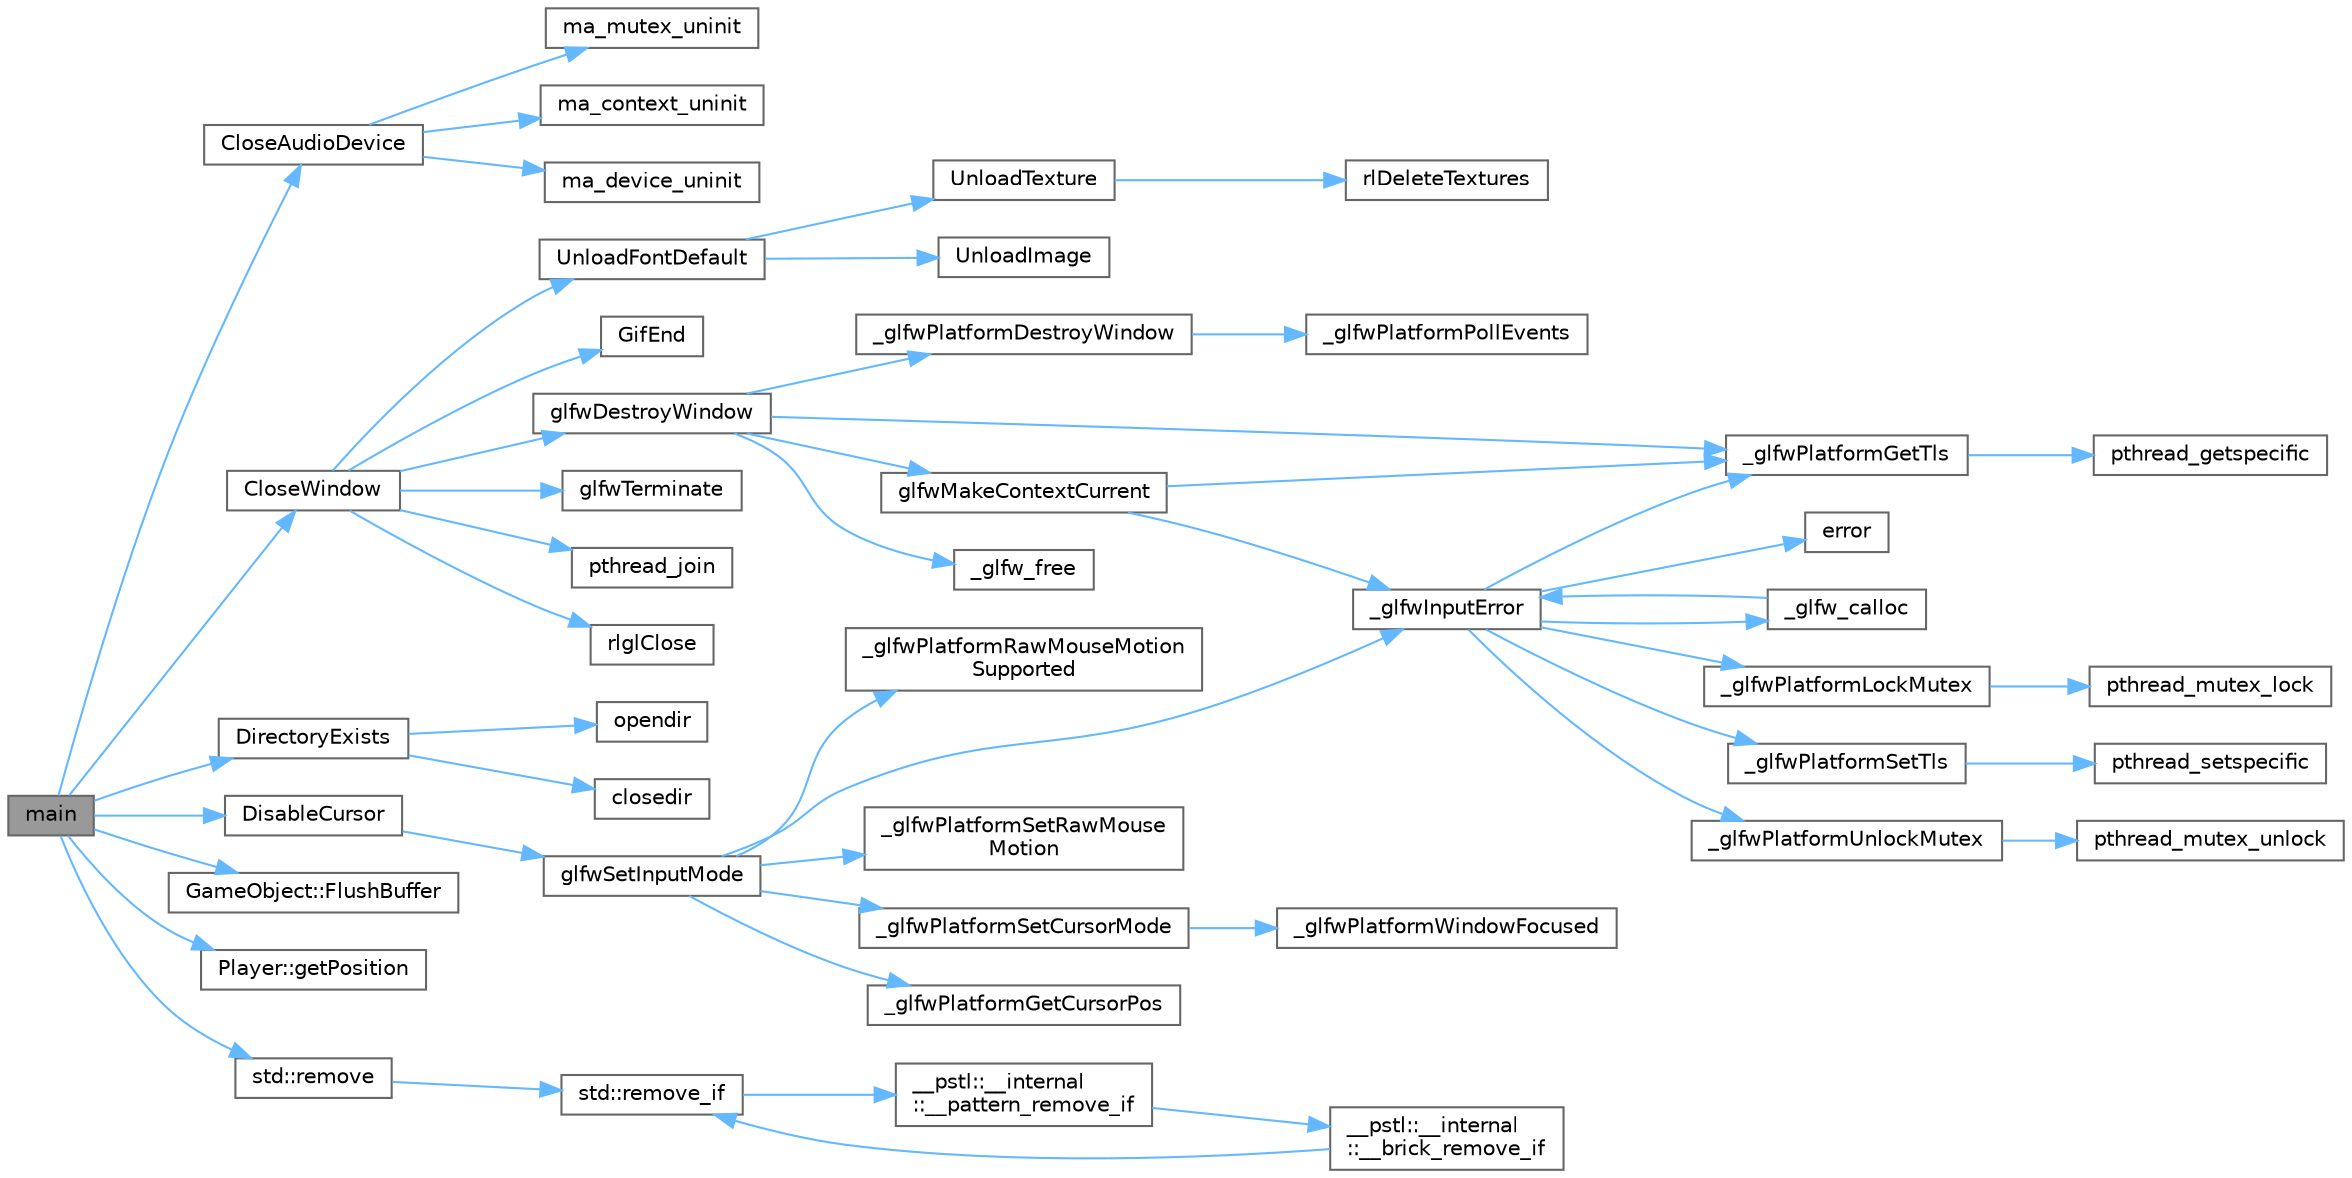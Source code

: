 digraph "main"
{
 // LATEX_PDF_SIZE
  bgcolor="transparent";
  edge [fontname=Helvetica,fontsize=10,labelfontname=Helvetica,labelfontsize=10];
  node [fontname=Helvetica,fontsize=10,shape=box,height=0.2,width=0.4];
  rankdir="LR";
  Node1 [id="Node000001",label="main",height=0.2,width=0.4,color="gray40", fillcolor="grey60", style="filled", fontcolor="black",tooltip=" "];
  Node1 -> Node2 [id="edge101_Node000001_Node000002",color="steelblue1",style="solid",tooltip=" "];
  Node2 [id="Node000002",label="CloseAudioDevice",height=0.2,width=0.4,color="grey40", fillcolor="white", style="filled",URL="$_classes_2lib_2raudio_8c.html#acc2a74de6b55193aadb8415f5db8f72f",tooltip=" "];
  Node2 -> Node3 [id="edge102_Node000002_Node000003",color="steelblue1",style="solid",tooltip=" "];
  Node3 [id="Node000003",label="ma_context_uninit",height=0.2,width=0.4,color="grey40", fillcolor="white", style="filled",URL="$_classes_2lib_2external_2miniaudio_8h.html#a1fbe6141e845499d19add636f5180516",tooltip=" "];
  Node2 -> Node4 [id="edge103_Node000002_Node000004",color="steelblue1",style="solid",tooltip=" "];
  Node4 [id="Node000004",label="ma_device_uninit",height=0.2,width=0.4,color="grey40", fillcolor="white", style="filled",URL="$_classes_2lib_2external_2miniaudio_8h.html#a0896c210d8ced92ad9bdf1733f630019",tooltip=" "];
  Node2 -> Node5 [id="edge104_Node000002_Node000005",color="steelblue1",style="solid",tooltip=" "];
  Node5 [id="Node000005",label="ma_mutex_uninit",height=0.2,width=0.4,color="grey40", fillcolor="white", style="filled",URL="$_classes_2lib_2external_2miniaudio_8h.html#a46f8f9cc3d1957b44eef70b6832d3968",tooltip=" "];
  Node1 -> Node6 [id="edge105_Node000001_Node000006",color="steelblue1",style="solid",tooltip=" "];
  Node6 [id="Node000006",label="CloseWindow",height=0.2,width=0.4,color="grey40", fillcolor="white", style="filled",URL="$_old_2_classes_2lib_2rcore_8c.html#a4b0047a8d82b3f053043ca3627d7c403",tooltip=" "];
  Node6 -> Node7 [id="edge106_Node000006_Node000007",color="steelblue1",style="solid",tooltip=" "];
  Node7 [id="Node000007",label="GifEnd",height=0.2,width=0.4,color="grey40", fillcolor="white", style="filled",URL="$_classes_2lib_2raylib_2src_2external_2rgif_8h.html#a507dc6e654a007379baea679b1ff64ec",tooltip=" "];
  Node6 -> Node8 [id="edge107_Node000006_Node000008",color="steelblue1",style="solid",tooltip=" "];
  Node8 [id="Node000008",label="glfwDestroyWindow",height=0.2,width=0.4,color="grey40", fillcolor="white", style="filled",URL="$group__window.html#ga806747476b7247d292be3711c323ea10",tooltip="Destroys the specified window and its context."];
  Node8 -> Node9 [id="edge108_Node000008_Node000009",color="steelblue1",style="solid",tooltip=" "];
  Node9 [id="Node000009",label="_glfw_free",height=0.2,width=0.4,color="grey40", fillcolor="white", style="filled",URL="$_classes_2lib_2external_2glfw_2src_2init_8c.html#abcf72962b101a8a5c539da1a278b0e9e",tooltip=" "];
  Node8 -> Node10 [id="edge109_Node000008_Node000010",color="steelblue1",style="solid",tooltip=" "];
  Node10 [id="Node000010",label="_glfwPlatformDestroyWindow",height=0.2,width=0.4,color="grey40", fillcolor="white", style="filled",URL="$_classes_2lib_2raylib_2src_2external_2glfw_2src_2cocoa__window_8m.html#a89f7ad4aa22c7f523ab39db732314119",tooltip=" "];
  Node10 -> Node11 [id="edge110_Node000010_Node000011",color="steelblue1",style="solid",tooltip=" "];
  Node11 [id="Node000011",label="_glfwPlatformPollEvents",height=0.2,width=0.4,color="grey40", fillcolor="white", style="filled",URL="$_classes_2lib_2raylib_2src_2external_2glfw_2src_2cocoa__window_8m.html#a3b129633a113e1d2bc159af038629dda",tooltip=" "];
  Node8 -> Node12 [id="edge111_Node000008_Node000012",color="steelblue1",style="solid",tooltip=" "];
  Node12 [id="Node000012",label="_glfwPlatformGetTls",height=0.2,width=0.4,color="grey40", fillcolor="white", style="filled",URL="$_old_2_classes_2lib_2raylib_2src_2external_2glfw_2src_2win32__thread_8c.html#a7d2f6e8ecd2e06f2e86d9446d642bd00",tooltip=" "];
  Node12 -> Node13 [id="edge112_Node000012_Node000013",color="steelblue1",style="solid",tooltip=" "];
  Node13 [id="Node000013",label="pthread_getspecific",height=0.2,width=0.4,color="grey40", fillcolor="white", style="filled",URL="$_classes_2lib_2pthread_8h.html#a118837985ccd3a829c518928ec32c1ac",tooltip=" "];
  Node8 -> Node14 [id="edge113_Node000008_Node000014",color="steelblue1",style="solid",tooltip=" "];
  Node14 [id="Node000014",label="glfwMakeContextCurrent",height=0.2,width=0.4,color="grey40", fillcolor="white", style="filled",URL="$group__context.html#gafd76c93e15ec8b0b90506a9936a46185",tooltip="Makes the context of the specified window current for the calling thread."];
  Node14 -> Node15 [id="edge114_Node000014_Node000015",color="steelblue1",style="solid",tooltip=" "];
  Node15 [id="Node000015",label="_glfwInputError",height=0.2,width=0.4,color="grey40", fillcolor="white", style="filled",URL="$_classes_2lib_2external_2glfw_2src_2init_8c.html#a3287b282ec57a4a89127ae51f49f10f5",tooltip=" "];
  Node15 -> Node16 [id="edge115_Node000015_Node000016",color="steelblue1",style="solid",tooltip=" "];
  Node16 [id="Node000016",label="_glfw_calloc",height=0.2,width=0.4,color="grey40", fillcolor="white", style="filled",URL="$_classes_2lib_2external_2glfw_2src_2init_8c.html#a88a6e01ef5c1245a6d2a5e62b02e5678",tooltip=" "];
  Node16 -> Node15 [id="edge116_Node000016_Node000015",color="steelblue1",style="solid",tooltip=" "];
  Node15 -> Node12 [id="edge117_Node000015_Node000012",color="steelblue1",style="solid",tooltip=" "];
  Node15 -> Node17 [id="edge118_Node000015_Node000017",color="steelblue1",style="solid",tooltip=" "];
  Node17 [id="Node000017",label="_glfwPlatformLockMutex",height=0.2,width=0.4,color="grey40", fillcolor="white", style="filled",URL="$_old_2_classes_2lib_2raylib_2src_2external_2glfw_2src_2win32__thread_8c.html#a2677e4d211fbe9b2dc96d16e91c98930",tooltip=" "];
  Node17 -> Node18 [id="edge119_Node000017_Node000018",color="steelblue1",style="solid",tooltip=" "];
  Node18 [id="Node000018",label="pthread_mutex_lock",height=0.2,width=0.4,color="grey40", fillcolor="white", style="filled",URL="$_classes_2lib_2pthread_8h.html#a4ca880f3d1afbb33cea07c60934cc49a",tooltip=" "];
  Node15 -> Node19 [id="edge120_Node000015_Node000019",color="steelblue1",style="solid",tooltip=" "];
  Node19 [id="Node000019",label="_glfwPlatformSetTls",height=0.2,width=0.4,color="grey40", fillcolor="white", style="filled",URL="$_old_2_classes_2lib_2raylib_2src_2external_2glfw_2src_2win32__thread_8c.html#a302f48b6d4dba6b3579449d8a43cfae7",tooltip=" "];
  Node19 -> Node20 [id="edge121_Node000019_Node000020",color="steelblue1",style="solid",tooltip=" "];
  Node20 [id="Node000020",label="pthread_setspecific",height=0.2,width=0.4,color="grey40", fillcolor="white", style="filled",URL="$_classes_2lib_2pthread_8h.html#a828266e605ec695f7a5b3096b486e70e",tooltip=" "];
  Node15 -> Node21 [id="edge122_Node000015_Node000021",color="steelblue1",style="solid",tooltip=" "];
  Node21 [id="Node000021",label="_glfwPlatformUnlockMutex",height=0.2,width=0.4,color="grey40", fillcolor="white", style="filled",URL="$_old_2_classes_2lib_2raylib_2src_2external_2glfw_2src_2win32__thread_8c.html#a8b7744446237b1c292ba8a0b9d5e7f90",tooltip=" "];
  Node21 -> Node22 [id="edge123_Node000021_Node000022",color="steelblue1",style="solid",tooltip=" "];
  Node22 [id="Node000022",label="pthread_mutex_unlock",height=0.2,width=0.4,color="grey40", fillcolor="white", style="filled",URL="$_classes_2lib_2pthread_8h.html#a7e057138b5fb17da713695ebb25732e1",tooltip=" "];
  Node15 -> Node23 [id="edge124_Node000015_Node000023",color="steelblue1",style="solid",tooltip=" "];
  Node23 [id="Node000023",label="error",height=0.2,width=0.4,color="grey40", fillcolor="white", style="filled",URL="$_classes_2lib_2glm_2test_2core_2core__func__integer__bit__count_8cpp.html#ab34dedbf30a51859090cbab92fa60edb",tooltip=" "];
  Node14 -> Node12 [id="edge125_Node000014_Node000012",color="steelblue1",style="solid",tooltip=" "];
  Node6 -> Node24 [id="edge126_Node000006_Node000024",color="steelblue1",style="solid",tooltip=" "];
  Node24 [id="Node000024",label="glfwTerminate",height=0.2,width=0.4,color="grey40", fillcolor="white", style="filled",URL="$group__init.html#gafd90e6fd4819ea9e22e5e739519a6504",tooltip="Terminates the GLFW library."];
  Node6 -> Node25 [id="edge127_Node000006_Node000025",color="steelblue1",style="solid",tooltip=" "];
  Node25 [id="Node000025",label="pthread_join",height=0.2,width=0.4,color="grey40", fillcolor="white", style="filled",URL="$_classes_2lib_2pthread_8h.html#a25b888453922185b872e6c87aee3e214",tooltip=" "];
  Node6 -> Node26 [id="edge128_Node000006_Node000026",color="steelblue1",style="solid",tooltip=" "];
  Node26 [id="Node000026",label="rlglClose",height=0.2,width=0.4,color="grey40", fillcolor="white", style="filled",URL="$_classes_2lib_2raylib_2src_2rlgl_8h.html#a396fee539aae95ba6a5bbf1fd3330182",tooltip=" "];
  Node6 -> Node27 [id="edge129_Node000006_Node000027",color="steelblue1",style="solid",tooltip=" "];
  Node27 [id="Node000027",label="UnloadFontDefault",height=0.2,width=0.4,color="grey40", fillcolor="white", style="filled",URL="$_old_2_classes_2lib_2rtext_8c.html#a24ffb11e46b52a9706555b02ccbc19da",tooltip=" "];
  Node27 -> Node28 [id="edge130_Node000027_Node000028",color="steelblue1",style="solid",tooltip=" "];
  Node28 [id="Node000028",label="UnloadImage",height=0.2,width=0.4,color="grey40", fillcolor="white", style="filled",URL="$_old_2_classes_2lib_2rtextures_8c.html#a5d8cbdba9e93010d7a4344482fd01d2a",tooltip=" "];
  Node27 -> Node29 [id="edge131_Node000027_Node000029",color="steelblue1",style="solid",tooltip=" "];
  Node29 [id="Node000029",label="UnloadTexture",height=0.2,width=0.4,color="grey40", fillcolor="white", style="filled",URL="$_old_2_classes_2lib_2rtextures_8c.html#a3cf28ef459e7ddd2d3e37ac067089321",tooltip=" "];
  Node29 -> Node30 [id="edge132_Node000029_Node000030",color="steelblue1",style="solid",tooltip=" "];
  Node30 [id="Node000030",label="rlDeleteTextures",height=0.2,width=0.4,color="grey40", fillcolor="white", style="filled",URL="$_classes_2lib_2raylib_2src_2rlgl_8h.html#ab13050c2f70a3721c1ddf903c8b10121",tooltip=" "];
  Node1 -> Node31 [id="edge133_Node000001_Node000031",color="steelblue1",style="solid",tooltip=" "];
  Node31 [id="Node000031",label="DirectoryExists",height=0.2,width=0.4,color="grey40", fillcolor="white", style="filled",URL="$_old_2_classes_2lib_2rcore_8c.html#a426df510dd3ee80af91244244328f574",tooltip=" "];
  Node31 -> Node32 [id="edge134_Node000031_Node000032",color="steelblue1",style="solid",tooltip=" "];
  Node32 [id="Node000032",label="closedir",height=0.2,width=0.4,color="grey40", fillcolor="white", style="filled",URL="$_classes_2lib_2external_2dirent_8h.html#ac0258906f9453b8abf03e945aa9c9676",tooltip=" "];
  Node31 -> Node33 [id="edge135_Node000031_Node000033",color="steelblue1",style="solid",tooltip=" "];
  Node33 [id="Node000033",label="opendir",height=0.2,width=0.4,color="grey40", fillcolor="white", style="filled",URL="$_classes_2lib_2external_2dirent_8h.html#a4fcc7ee570eeaee1fe6264604b91257f",tooltip=" "];
  Node1 -> Node34 [id="edge136_Node000001_Node000034",color="steelblue1",style="solid",tooltip=" "];
  Node34 [id="Node000034",label="DisableCursor",height=0.2,width=0.4,color="grey40", fillcolor="white", style="filled",URL="$_old_2_classes_2lib_2rcore_8c.html#aebd7334a92750899cab934a53dbf1fe2",tooltip=" "];
  Node34 -> Node35 [id="edge137_Node000034_Node000035",color="steelblue1",style="solid",tooltip=" "];
  Node35 [id="Node000035",label="glfwSetInputMode",height=0.2,width=0.4,color="grey40", fillcolor="white", style="filled",URL="$group__input.html#gae1eb729d2dd91dc33fd60e150a6e1684",tooltip="Sets an input option for the specified window."];
  Node35 -> Node15 [id="edge138_Node000035_Node000015",color="steelblue1",style="solid",tooltip=" "];
  Node35 -> Node36 [id="edge139_Node000035_Node000036",color="steelblue1",style="solid",tooltip=" "];
  Node36 [id="Node000036",label="_glfwPlatformGetCursorPos",height=0.2,width=0.4,color="grey40", fillcolor="white", style="filled",URL="$_classes_2lib_2raylib_2src_2external_2glfw_2src_2cocoa__window_8m.html#ae5cf9708c6bae74f899eb62d29b7908a",tooltip=" "];
  Node35 -> Node37 [id="edge140_Node000035_Node000037",color="steelblue1",style="solid",tooltip=" "];
  Node37 [id="Node000037",label="_glfwPlatformRawMouseMotion\lSupported",height=0.2,width=0.4,color="grey40", fillcolor="white", style="filled",URL="$_classes_2lib_2raylib_2src_2external_2glfw_2src_2cocoa__window_8m.html#a8625ea554042e0388e7a02756383be17",tooltip=" "];
  Node35 -> Node38 [id="edge141_Node000035_Node000038",color="steelblue1",style="solid",tooltip=" "];
  Node38 [id="Node000038",label="_glfwPlatformSetCursorMode",height=0.2,width=0.4,color="grey40", fillcolor="white", style="filled",URL="$_classes_2lib_2raylib_2src_2external_2glfw_2src_2cocoa__window_8m.html#a8646900291172889812ea343622e777c",tooltip=" "];
  Node38 -> Node39 [id="edge142_Node000038_Node000039",color="steelblue1",style="solid",tooltip=" "];
  Node39 [id="Node000039",label="_glfwPlatformWindowFocused",height=0.2,width=0.4,color="grey40", fillcolor="white", style="filled",URL="$_classes_2lib_2raylib_2src_2external_2glfw_2src_2cocoa__window_8m.html#ac239b1980772ae5c5f1b1f683b1aa1ea",tooltip=" "];
  Node35 -> Node40 [id="edge143_Node000035_Node000040",color="steelblue1",style="solid",tooltip=" "];
  Node40 [id="Node000040",label="_glfwPlatformSetRawMouse\lMotion",height=0.2,width=0.4,color="grey40", fillcolor="white", style="filled",URL="$_classes_2lib_2raylib_2src_2external_2glfw_2src_2cocoa__window_8m.html#abf7e37f90826673b65be0bdd42e8c138",tooltip=" "];
  Node1 -> Node41 [id="edge144_Node000001_Node000041",color="steelblue1",style="solid",tooltip=" "];
  Node41 [id="Node000041",label="GameObject::FlushBuffer",height=0.2,width=0.4,color="grey40", fillcolor="white", style="filled",URL="$class_game_object.html#a645ac2e1343aafe044d30c96f0914383",tooltip=" "];
  Node1 -> Node42 [id="edge145_Node000001_Node000042",color="steelblue1",style="solid",tooltip=" "];
  Node42 [id="Node000042",label="Player::getPosition",height=0.2,width=0.4,color="grey40", fillcolor="white", style="filled",URL="$class_player.html#a30901f2e93fdbf94461998a54a2d98bd",tooltip=" "];
  Node1 -> Node43 [id="edge146_Node000001_Node000043",color="steelblue1",style="solid",tooltip=" "];
  Node43 [id="Node000043",label="std::remove",height=0.2,width=0.4,color="grey40", fillcolor="white", style="filled",URL="$namespacestd.html#a4e25a1e93784cb07fd8a6e9a00be03a7",tooltip=" "];
  Node43 -> Node44 [id="edge147_Node000043_Node000044",color="steelblue1",style="solid",tooltip=" "];
  Node44 [id="Node000044",label="std::remove_if",height=0.2,width=0.4,color="grey40", fillcolor="white", style="filled",URL="$namespacestd.html#af35a5645ec4634e402bf77d3edcaa908",tooltip=" "];
  Node44 -> Node45 [id="edge148_Node000044_Node000045",color="steelblue1",style="solid",tooltip=" "];
  Node45 [id="Node000045",label="__pstl::__internal\l::__pattern_remove_if",height=0.2,width=0.4,color="grey40", fillcolor="white", style="filled",URL="$namespace____pstl_1_1____internal.html#ab7a6c74a4cb2c2ee930c2da12b6cd686",tooltip=" "];
  Node45 -> Node46 [id="edge149_Node000045_Node000046",color="steelblue1",style="solid",tooltip=" "];
  Node46 [id="Node000046",label="__pstl::__internal\l::__brick_remove_if",height=0.2,width=0.4,color="grey40", fillcolor="white", style="filled",URL="$namespace____pstl_1_1____internal.html#acfc78209433e3b4840607a173bb5e75b",tooltip=" "];
  Node46 -> Node44 [id="edge150_Node000046_Node000044",color="steelblue1",style="solid",tooltip=" "];
}
